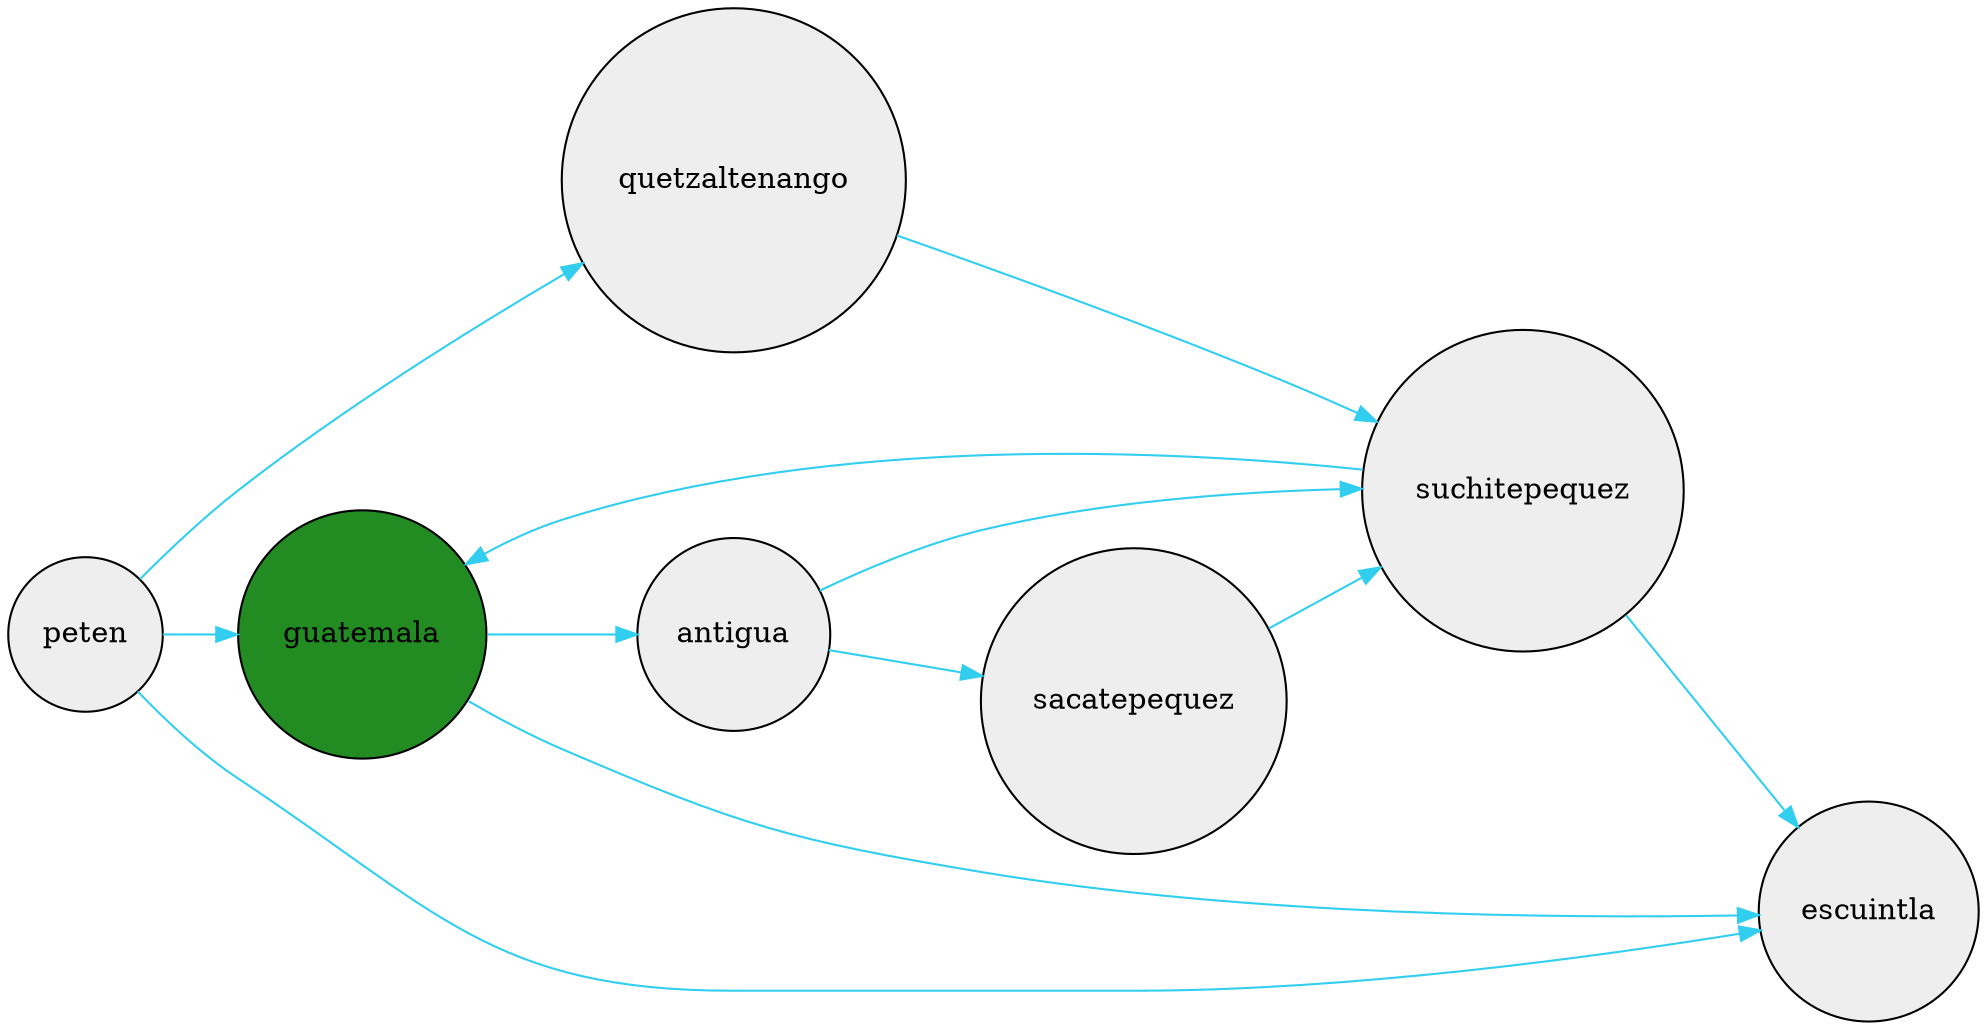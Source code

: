digraph G{
     node[shape=circle];
     node[style=filled];
     node[fillcolor="#EEEEEE"];
     edge[color="#31CEF0"];
     guatemala->escuintla;
     guatemala->antigua;
     suchitepequez->escuintla;
     quetzaltenango->suchitepequez;
     sacatepequez->suchitepequez;
     peten->guatemala;
     peten->quetzaltenango;
     peten->escuintla;
     suchitepequez->guatemala;
     antigua->suchitepequez;
     antigua->sacatepequez;
     guatemala[fillcolor="forestgreen"];
     rankdir=LR;
}